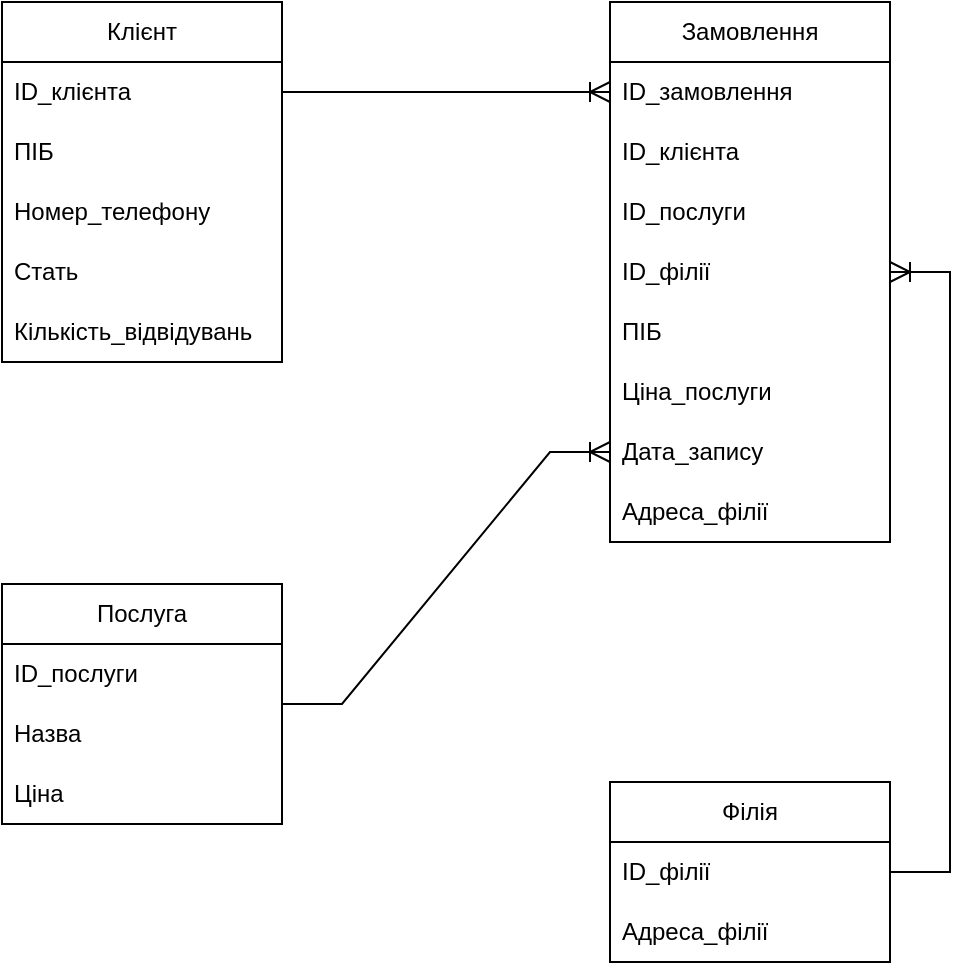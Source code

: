 <mxfile version="23.1.5" type="device">
  <diagram name="Страница — 1" id="zr1XfPir6_ozTdninM9l">
    <mxGraphModel dx="1834" dy="1222" grid="0" gridSize="10" guides="1" tooltips="1" connect="1" arrows="1" fold="1" page="0" pageScale="1" pageWidth="827" pageHeight="1169" math="0" shadow="0">
      <root>
        <mxCell id="0" />
        <mxCell id="1" parent="0" />
        <mxCell id="ho7lL9PSOYeiH3inCBtw-1" value="Клієнт" style="swimlane;fontStyle=0;childLayout=stackLayout;horizontal=1;startSize=30;horizontalStack=0;resizeParent=1;resizeParentMax=0;resizeLast=0;collapsible=1;marginBottom=0;whiteSpace=wrap;html=1;" vertex="1" parent="1">
          <mxGeometry x="-48" y="-71" width="140" height="180" as="geometry">
            <mxRectangle x="28" y="46" width="70" height="30" as="alternateBounds" />
          </mxGeometry>
        </mxCell>
        <mxCell id="ho7lL9PSOYeiH3inCBtw-2" value="ID_клієнта" style="text;strokeColor=none;fillColor=none;align=left;verticalAlign=middle;spacingLeft=4;spacingRight=4;overflow=hidden;points=[[0,0.5],[1,0.5]];portConstraint=eastwest;rotatable=0;whiteSpace=wrap;html=1;" vertex="1" parent="ho7lL9PSOYeiH3inCBtw-1">
          <mxGeometry y="30" width="140" height="30" as="geometry" />
        </mxCell>
        <mxCell id="ho7lL9PSOYeiH3inCBtw-3" value="ПІБ" style="text;strokeColor=none;fillColor=none;align=left;verticalAlign=middle;spacingLeft=4;spacingRight=4;overflow=hidden;points=[[0,0.5],[1,0.5]];portConstraint=eastwest;rotatable=0;whiteSpace=wrap;html=1;" vertex="1" parent="ho7lL9PSOYeiH3inCBtw-1">
          <mxGeometry y="60" width="140" height="30" as="geometry" />
        </mxCell>
        <mxCell id="ho7lL9PSOYeiH3inCBtw-4" value="Номер_телефону" style="text;strokeColor=none;fillColor=none;align=left;verticalAlign=middle;spacingLeft=4;spacingRight=4;overflow=hidden;points=[[0,0.5],[1,0.5]];portConstraint=eastwest;rotatable=0;whiteSpace=wrap;html=1;" vertex="1" parent="ho7lL9PSOYeiH3inCBtw-1">
          <mxGeometry y="90" width="140" height="30" as="geometry" />
        </mxCell>
        <mxCell id="ho7lL9PSOYeiH3inCBtw-5" value="Стать" style="text;strokeColor=none;fillColor=none;align=left;verticalAlign=middle;spacingLeft=4;spacingRight=4;overflow=hidden;points=[[0,0.5],[1,0.5]];portConstraint=eastwest;rotatable=0;whiteSpace=wrap;html=1;" vertex="1" parent="ho7lL9PSOYeiH3inCBtw-1">
          <mxGeometry y="120" width="140" height="30" as="geometry" />
        </mxCell>
        <mxCell id="ho7lL9PSOYeiH3inCBtw-6" value="Кількість_відвідувань" style="text;strokeColor=none;fillColor=none;align=left;verticalAlign=middle;spacingLeft=4;spacingRight=4;overflow=hidden;points=[[0,0.5],[1,0.5]];portConstraint=eastwest;rotatable=0;whiteSpace=wrap;html=1;" vertex="1" parent="ho7lL9PSOYeiH3inCBtw-1">
          <mxGeometry y="150" width="140" height="30" as="geometry" />
        </mxCell>
        <mxCell id="ho7lL9PSOYeiH3inCBtw-7" value="Послуга" style="swimlane;fontStyle=0;childLayout=stackLayout;horizontal=1;startSize=30;horizontalStack=0;resizeParent=1;resizeParentMax=0;resizeLast=0;collapsible=1;marginBottom=0;whiteSpace=wrap;html=1;" vertex="1" parent="1">
          <mxGeometry x="-48" y="220" width="140" height="120" as="geometry">
            <mxRectangle x="28" y="46" width="70" height="30" as="alternateBounds" />
          </mxGeometry>
        </mxCell>
        <mxCell id="ho7lL9PSOYeiH3inCBtw-8" value="ID_послуги" style="text;strokeColor=none;fillColor=none;align=left;verticalAlign=middle;spacingLeft=4;spacingRight=4;overflow=hidden;points=[[0,0.5],[1,0.5]];portConstraint=eastwest;rotatable=0;whiteSpace=wrap;html=1;" vertex="1" parent="ho7lL9PSOYeiH3inCBtw-7">
          <mxGeometry y="30" width="140" height="30" as="geometry" />
        </mxCell>
        <mxCell id="ho7lL9PSOYeiH3inCBtw-9" value="Назва" style="text;strokeColor=none;fillColor=none;align=left;verticalAlign=middle;spacingLeft=4;spacingRight=4;overflow=hidden;points=[[0,0.5],[1,0.5]];portConstraint=eastwest;rotatable=0;whiteSpace=wrap;html=1;" vertex="1" parent="ho7lL9PSOYeiH3inCBtw-7">
          <mxGeometry y="60" width="140" height="30" as="geometry" />
        </mxCell>
        <mxCell id="ho7lL9PSOYeiH3inCBtw-10" value="Ціна" style="text;strokeColor=none;fillColor=none;align=left;verticalAlign=middle;spacingLeft=4;spacingRight=4;overflow=hidden;points=[[0,0.5],[1,0.5]];portConstraint=eastwest;rotatable=0;whiteSpace=wrap;html=1;" vertex="1" parent="ho7lL9PSOYeiH3inCBtw-7">
          <mxGeometry y="90" width="140" height="30" as="geometry" />
        </mxCell>
        <mxCell id="ho7lL9PSOYeiH3inCBtw-13" value="Замовлення" style="swimlane;fontStyle=0;childLayout=stackLayout;horizontal=1;startSize=30;horizontalStack=0;resizeParent=1;resizeParentMax=0;resizeLast=0;collapsible=1;marginBottom=0;whiteSpace=wrap;html=1;" vertex="1" parent="1">
          <mxGeometry x="256" y="-71" width="140" height="270" as="geometry">
            <mxRectangle x="28" y="46" width="70" height="30" as="alternateBounds" />
          </mxGeometry>
        </mxCell>
        <mxCell id="ho7lL9PSOYeiH3inCBtw-14" value="ID_замовлення" style="text;strokeColor=none;fillColor=none;align=left;verticalAlign=middle;spacingLeft=4;spacingRight=4;overflow=hidden;points=[[0,0.5],[1,0.5]];portConstraint=eastwest;rotatable=0;whiteSpace=wrap;html=1;" vertex="1" parent="ho7lL9PSOYeiH3inCBtw-13">
          <mxGeometry y="30" width="140" height="30" as="geometry" />
        </mxCell>
        <mxCell id="ho7lL9PSOYeiH3inCBtw-15" value="ID_клієнта" style="text;strokeColor=none;fillColor=none;align=left;verticalAlign=middle;spacingLeft=4;spacingRight=4;overflow=hidden;points=[[0,0.5],[1,0.5]];portConstraint=eastwest;rotatable=0;whiteSpace=wrap;html=1;" vertex="1" parent="ho7lL9PSOYeiH3inCBtw-13">
          <mxGeometry y="60" width="140" height="30" as="geometry" />
        </mxCell>
        <mxCell id="ho7lL9PSOYeiH3inCBtw-16" value="ID_послуги" style="text;strokeColor=none;fillColor=none;align=left;verticalAlign=middle;spacingLeft=4;spacingRight=4;overflow=hidden;points=[[0,0.5],[1,0.5]];portConstraint=eastwest;rotatable=0;whiteSpace=wrap;html=1;" vertex="1" parent="ho7lL9PSOYeiH3inCBtw-13">
          <mxGeometry y="90" width="140" height="30" as="geometry" />
        </mxCell>
        <mxCell id="ho7lL9PSOYeiH3inCBtw-17" value="ID_філії" style="text;strokeColor=none;fillColor=none;align=left;verticalAlign=middle;spacingLeft=4;spacingRight=4;overflow=hidden;points=[[0,0.5],[1,0.5]];portConstraint=eastwest;rotatable=0;whiteSpace=wrap;html=1;" vertex="1" parent="ho7lL9PSOYeiH3inCBtw-13">
          <mxGeometry y="120" width="140" height="30" as="geometry" />
        </mxCell>
        <mxCell id="ho7lL9PSOYeiH3inCBtw-20" value="ПІБ" style="text;strokeColor=none;fillColor=none;align=left;verticalAlign=middle;spacingLeft=4;spacingRight=4;overflow=hidden;points=[[0,0.5],[1,0.5]];portConstraint=eastwest;rotatable=0;whiteSpace=wrap;html=1;" vertex="1" parent="ho7lL9PSOYeiH3inCBtw-13">
          <mxGeometry y="150" width="140" height="30" as="geometry" />
        </mxCell>
        <mxCell id="ho7lL9PSOYeiH3inCBtw-18" value="Ціна_послуги" style="text;strokeColor=none;fillColor=none;align=left;verticalAlign=middle;spacingLeft=4;spacingRight=4;overflow=hidden;points=[[0,0.5],[1,0.5]];portConstraint=eastwest;rotatable=0;whiteSpace=wrap;html=1;" vertex="1" parent="ho7lL9PSOYeiH3inCBtw-13">
          <mxGeometry y="180" width="140" height="30" as="geometry" />
        </mxCell>
        <mxCell id="ho7lL9PSOYeiH3inCBtw-19" value="Дата_запису" style="text;strokeColor=none;fillColor=none;align=left;verticalAlign=middle;spacingLeft=4;spacingRight=4;overflow=hidden;points=[[0,0.5],[1,0.5]];portConstraint=eastwest;rotatable=0;whiteSpace=wrap;html=1;" vertex="1" parent="ho7lL9PSOYeiH3inCBtw-13">
          <mxGeometry y="210" width="140" height="30" as="geometry" />
        </mxCell>
        <mxCell id="ho7lL9PSOYeiH3inCBtw-21" value="Адреса_філії" style="text;strokeColor=none;fillColor=none;align=left;verticalAlign=middle;spacingLeft=4;spacingRight=4;overflow=hidden;points=[[0,0.5],[1,0.5]];portConstraint=eastwest;rotatable=0;whiteSpace=wrap;html=1;" vertex="1" parent="ho7lL9PSOYeiH3inCBtw-13">
          <mxGeometry y="240" width="140" height="30" as="geometry" />
        </mxCell>
        <mxCell id="ho7lL9PSOYeiH3inCBtw-22" value="Філія" style="swimlane;fontStyle=0;childLayout=stackLayout;horizontal=1;startSize=30;horizontalStack=0;resizeParent=1;resizeParentMax=0;resizeLast=0;collapsible=1;marginBottom=0;whiteSpace=wrap;html=1;" vertex="1" parent="1">
          <mxGeometry x="256" y="319" width="140" height="90" as="geometry">
            <mxRectangle x="28" y="46" width="70" height="30" as="alternateBounds" />
          </mxGeometry>
        </mxCell>
        <mxCell id="ho7lL9PSOYeiH3inCBtw-23" value="ID_філії" style="text;strokeColor=none;fillColor=none;align=left;verticalAlign=middle;spacingLeft=4;spacingRight=4;overflow=hidden;points=[[0,0.5],[1,0.5]];portConstraint=eastwest;rotatable=0;whiteSpace=wrap;html=1;" vertex="1" parent="ho7lL9PSOYeiH3inCBtw-22">
          <mxGeometry y="30" width="140" height="30" as="geometry" />
        </mxCell>
        <mxCell id="ho7lL9PSOYeiH3inCBtw-24" value="Адреса_філії" style="text;strokeColor=none;fillColor=none;align=left;verticalAlign=middle;spacingLeft=4;spacingRight=4;overflow=hidden;points=[[0,0.5],[1,0.5]];portConstraint=eastwest;rotatable=0;whiteSpace=wrap;html=1;" vertex="1" parent="ho7lL9PSOYeiH3inCBtw-22">
          <mxGeometry y="60" width="140" height="30" as="geometry" />
        </mxCell>
        <mxCell id="ho7lL9PSOYeiH3inCBtw-34" value="" style="edgeStyle=entityRelationEdgeStyle;fontSize=12;html=1;endArrow=ERoneToMany;rounded=0;startSize=8;endSize=8;" edge="1" parent="1" source="ho7lL9PSOYeiH3inCBtw-2" target="ho7lL9PSOYeiH3inCBtw-14">
          <mxGeometry width="100" height="100" relative="1" as="geometry">
            <mxPoint x="111" y="28" as="sourcePoint" />
            <mxPoint x="211" y="-72" as="targetPoint" />
          </mxGeometry>
        </mxCell>
        <mxCell id="ho7lL9PSOYeiH3inCBtw-35" value="" style="edgeStyle=entityRelationEdgeStyle;fontSize=12;html=1;endArrow=ERoneToMany;rounded=0;startSize=8;endSize=8;" edge="1" parent="1" source="ho7lL9PSOYeiH3inCBtw-7" target="ho7lL9PSOYeiH3inCBtw-19">
          <mxGeometry width="100" height="100" relative="1" as="geometry">
            <mxPoint x="116" y="290" as="sourcePoint" />
            <mxPoint x="237" y="152" as="targetPoint" />
          </mxGeometry>
        </mxCell>
        <mxCell id="ho7lL9PSOYeiH3inCBtw-36" value="" style="edgeStyle=entityRelationEdgeStyle;fontSize=12;html=1;endArrow=ERoneToMany;rounded=0;startSize=8;endSize=8;exitX=1;exitY=0.5;exitDx=0;exitDy=0;" edge="1" parent="1" source="ho7lL9PSOYeiH3inCBtw-23" target="ho7lL9PSOYeiH3inCBtw-13">
          <mxGeometry width="100" height="100" relative="1" as="geometry">
            <mxPoint x="308" y="479" as="sourcePoint" />
            <mxPoint x="326" y="237" as="targetPoint" />
            <Array as="points">
              <mxPoint x="338" y="223" />
            </Array>
          </mxGeometry>
        </mxCell>
      </root>
    </mxGraphModel>
  </diagram>
</mxfile>
